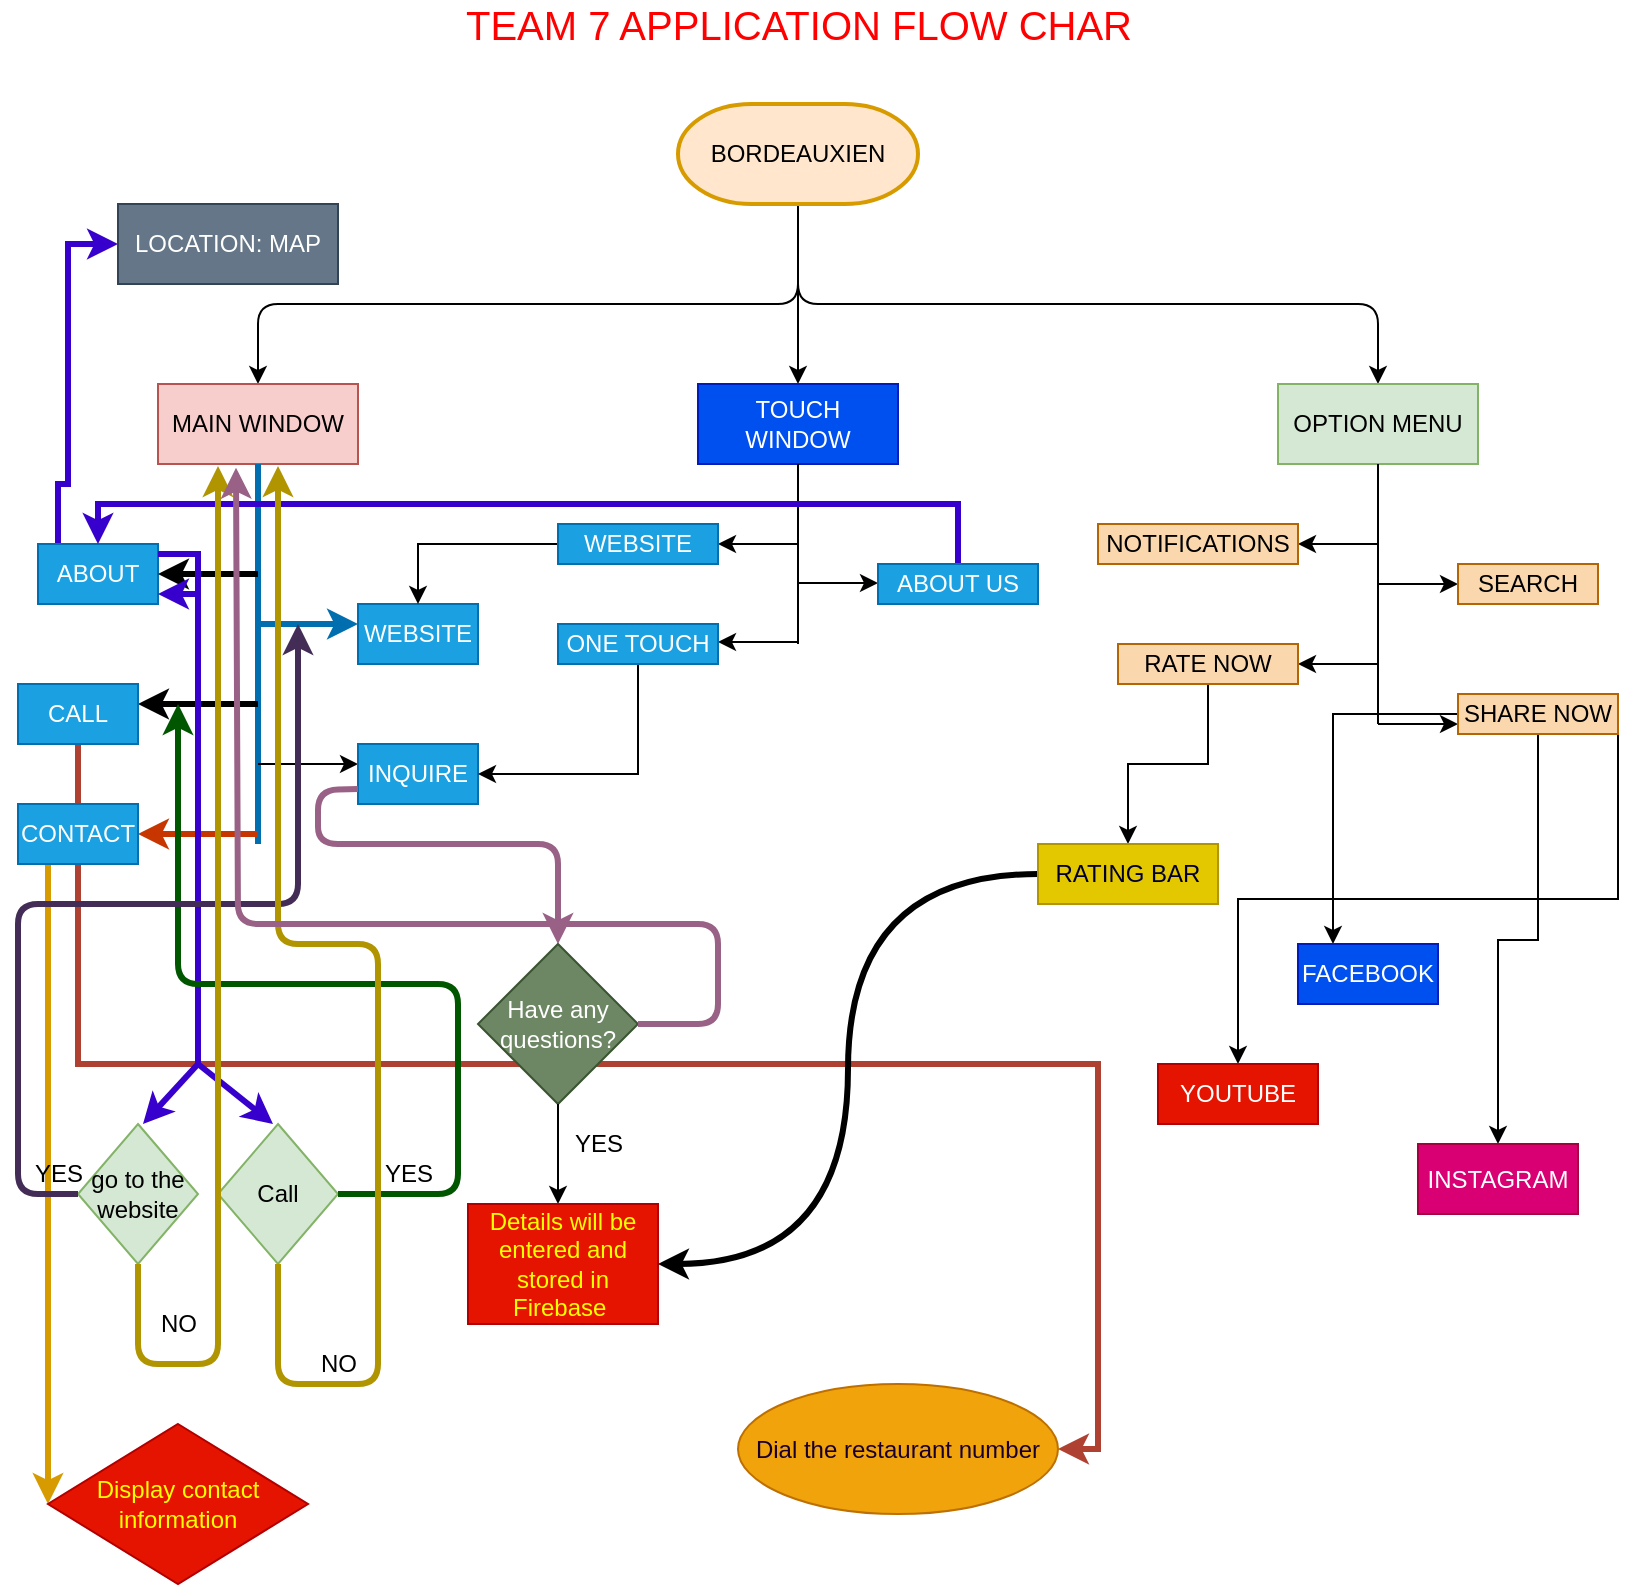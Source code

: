 <mxfile version="14.4.3" type="device"><diagram id="C5RBs43oDa-KdzZeNtuy" name="Page-1"><mxGraphModel dx="1730" dy="818" grid="1" gridSize="10" guides="1" tooltips="1" connect="1" arrows="1" fold="1" page="1" pageScale="1" pageWidth="827" pageHeight="1169" background="none" math="0" shadow="0"><root><mxCell id="WIyWlLk6GJQsqaUBKTNV-0"/><mxCell id="WIyWlLk6GJQsqaUBKTNV-1" parent="WIyWlLk6GJQsqaUBKTNV-0"/><mxCell id="U7KTN5ukIfTyBwV-l-wE-2" value="" style="endArrow=classic;html=1;exitX=0.5;exitY=1;exitDx=0;exitDy=0;entryX=0.5;entryY=0;entryDx=0;entryDy=0;" parent="WIyWlLk6GJQsqaUBKTNV-1" target="U7KTN5ukIfTyBwV-l-wE-14" edge="1"><mxGeometry width="50" height="50" relative="1" as="geometry"><mxPoint x="400" y="110" as="sourcePoint"/><mxPoint x="280" y="200" as="targetPoint"/><Array as="points"><mxPoint x="400" y="160"/><mxPoint x="130" y="160"/></Array></mxGeometry></mxCell><mxCell id="U7KTN5ukIfTyBwV-l-wE-3" value="" style="endArrow=classic;html=1;" parent="WIyWlLk6GJQsqaUBKTNV-1" edge="1"><mxGeometry width="50" height="50" relative="1" as="geometry"><mxPoint x="400" y="110" as="sourcePoint"/><mxPoint x="400" y="200" as="targetPoint"/></mxGeometry></mxCell><mxCell id="U7KTN5ukIfTyBwV-l-wE-4" value="" style="endArrow=classic;html=1;entryX=0.5;entryY=0;entryDx=0;entryDy=0;" parent="WIyWlLk6GJQsqaUBKTNV-1" target="U7KTN5ukIfTyBwV-l-wE-16" edge="1"><mxGeometry width="50" height="50" relative="1" as="geometry"><mxPoint x="400" y="110" as="sourcePoint"/><mxPoint x="520" y="200" as="targetPoint"/><Array as="points"><mxPoint x="400" y="160"/><mxPoint x="690" y="160"/></Array></mxGeometry></mxCell><mxCell id="U7KTN5ukIfTyBwV-l-wE-14" value="MAIN WINDOW" style="rounded=0;whiteSpace=wrap;html=1;fillColor=#f8cecc;strokeColor=#b85450;" parent="WIyWlLk6GJQsqaUBKTNV-1" vertex="1"><mxGeometry x="80" y="200" width="100" height="40" as="geometry"/></mxCell><mxCell id="U7KTN5ukIfTyBwV-l-wE-15" value="TOUCH WINDOW" style="rounded=0;whiteSpace=wrap;html=1;fillColor=#0050ef;strokeColor=#001DBC;fontColor=#ffffff;" parent="WIyWlLk6GJQsqaUBKTNV-1" vertex="1"><mxGeometry x="350" y="200" width="100" height="40" as="geometry"/></mxCell><mxCell id="U7KTN5ukIfTyBwV-l-wE-16" value="OPTION MENU" style="rounded=0;whiteSpace=wrap;html=1;fillColor=#d5e8d4;strokeColor=#82b366;" parent="WIyWlLk6GJQsqaUBKTNV-1" vertex="1"><mxGeometry x="640" y="200" width="100" height="40" as="geometry"/></mxCell><mxCell id="jWKW9jA1noHoxs9tCegB-61" style="edgeStyle=orthogonalEdgeStyle;rounded=0;orthogonalLoop=1;jettySize=auto;html=1;exitX=0;exitY=0.5;exitDx=0;exitDy=0;strokeColor=#3700CC;strokeWidth=3;entryX=0;entryY=0.5;entryDx=0;entryDy=0;" edge="1" parent="WIyWlLk6GJQsqaUBKTNV-1" source="U7KTN5ukIfTyBwV-l-wE-23" target="jWKW9jA1noHoxs9tCegB-63"><mxGeometry relative="1" as="geometry"><mxPoint x="-60" y="250" as="targetPoint"/><Array as="points"><mxPoint x="30" y="295"/><mxPoint x="30" y="250"/><mxPoint x="35" y="250"/></Array></mxGeometry></mxCell><mxCell id="U7KTN5ukIfTyBwV-l-wE-23" value="ABOUT" style="rounded=0;whiteSpace=wrap;html=1;fillColor=#1ba1e2;strokeColor=#006EAF;fontColor=#ffffff;" parent="WIyWlLk6GJQsqaUBKTNV-1" vertex="1"><mxGeometry x="20" y="280" width="60" height="30" as="geometry"/></mxCell><mxCell id="U7KTN5ukIfTyBwV-l-wE-25" value="" style="endArrow=none;html=1;entryX=0.5;entryY=1;entryDx=0;entryDy=0;fillColor=#1ba1e2;strokeColor=#006EAF;strokeWidth=3;" parent="WIyWlLk6GJQsqaUBKTNV-1" target="U7KTN5ukIfTyBwV-l-wE-14" edge="1"><mxGeometry width="50" height="50" relative="1" as="geometry"><mxPoint x="130" y="430" as="sourcePoint"/><mxPoint x="440" y="290" as="targetPoint"/></mxGeometry></mxCell><mxCell id="U7KTN5ukIfTyBwV-l-wE-26" value="" style="endArrow=classic;html=1;entryX=1;entryY=0.5;entryDx=0;entryDy=0;strokeWidth=3;" parent="WIyWlLk6GJQsqaUBKTNV-1" target="U7KTN5ukIfTyBwV-l-wE-23" edge="1"><mxGeometry width="50" height="50" relative="1" as="geometry"><mxPoint x="130" y="295" as="sourcePoint"/><mxPoint x="440" y="290" as="targetPoint"/></mxGeometry></mxCell><mxCell id="U7KTN5ukIfTyBwV-l-wE-27" value="" style="endArrow=classic;html=1;fillColor=#1ba1e2;strokeColor=#006EAF;strokeWidth=3;" parent="WIyWlLk6GJQsqaUBKTNV-1" edge="1"><mxGeometry width="50" height="50" relative="1" as="geometry"><mxPoint x="130" y="320" as="sourcePoint"/><mxPoint x="180" y="320" as="targetPoint"/></mxGeometry></mxCell><mxCell id="U7KTN5ukIfTyBwV-l-wE-28" value="WEBSITE" style="rounded=0;whiteSpace=wrap;html=1;fillColor=#1ba1e2;strokeColor=#006EAF;fontColor=#ffffff;" parent="WIyWlLk6GJQsqaUBKTNV-1" vertex="1"><mxGeometry x="180" y="310" width="60" height="30" as="geometry"/></mxCell><mxCell id="U7KTN5ukIfTyBwV-l-wE-29" value="" style="endArrow=classic;html=1;entryX=1;entryY=0.333;entryDx=0;entryDy=0;entryPerimeter=0;strokeWidth=3;" parent="WIyWlLk6GJQsqaUBKTNV-1" target="U7KTN5ukIfTyBwV-l-wE-30" edge="1"><mxGeometry width="50" height="50" relative="1" as="geometry"><mxPoint x="130" y="360" as="sourcePoint"/><mxPoint x="80" y="360" as="targetPoint"/></mxGeometry></mxCell><mxCell id="jWKW9jA1noHoxs9tCegB-21" style="edgeStyle=orthogonalEdgeStyle;rounded=0;orthogonalLoop=1;jettySize=auto;html=1;exitX=0;exitY=0.5;exitDx=0;exitDy=0;entryX=1;entryY=0.5;entryDx=0;entryDy=0;strokeWidth=3;fillColor=#fad9d5;strokeColor=#ae4132;" edge="1" parent="WIyWlLk6GJQsqaUBKTNV-1" source="U7KTN5ukIfTyBwV-l-wE-30" target="jWKW9jA1noHoxs9tCegB-20"><mxGeometry relative="1" as="geometry"><Array as="points"><mxPoint x="40" y="365"/><mxPoint x="40" y="540"/><mxPoint x="550" y="540"/><mxPoint x="550" y="733"/></Array></mxGeometry></mxCell><mxCell id="U7KTN5ukIfTyBwV-l-wE-30" value="CALL" style="rounded=0;whiteSpace=wrap;html=1;fillColor=#1ba1e2;strokeColor=#006EAF;fontColor=#ffffff;" parent="WIyWlLk6GJQsqaUBKTNV-1" vertex="1"><mxGeometry x="10" y="350" width="60" height="30" as="geometry"/></mxCell><mxCell id="U7KTN5ukIfTyBwV-l-wE-31" value="" style="endArrow=classic;html=1;" parent="WIyWlLk6GJQsqaUBKTNV-1" edge="1"><mxGeometry width="50" height="50" relative="1" as="geometry"><mxPoint x="130" y="390" as="sourcePoint"/><mxPoint x="180" y="390" as="targetPoint"/></mxGeometry></mxCell><mxCell id="U7KTN5ukIfTyBwV-l-wE-32" value="INQUIRE" style="rounded=0;whiteSpace=wrap;html=1;fillColor=#1ba1e2;strokeColor=#006EAF;fontColor=#ffffff;" parent="WIyWlLk6GJQsqaUBKTNV-1" vertex="1"><mxGeometry x="180" y="380" width="60" height="30" as="geometry"/></mxCell><mxCell id="U7KTN5ukIfTyBwV-l-wE-33" value="" style="endArrow=classic;html=1;entryX=1;entryY=0.5;entryDx=0;entryDy=0;fillColor=#fa6800;strokeColor=#C73500;strokeWidth=3;" parent="WIyWlLk6GJQsqaUBKTNV-1" target="U7KTN5ukIfTyBwV-l-wE-34" edge="1"><mxGeometry width="50" height="50" relative="1" as="geometry"><mxPoint x="130" y="425" as="sourcePoint"/><mxPoint x="70" y="418" as="targetPoint"/></mxGeometry></mxCell><mxCell id="jWKW9jA1noHoxs9tCegB-16" style="edgeStyle=orthogonalEdgeStyle;rounded=0;orthogonalLoop=1;jettySize=auto;html=1;exitX=0.25;exitY=1;exitDx=0;exitDy=0;gradientColor=#ffa500;fillColor=#ffcd28;strokeColor=#d79b00;strokeWidth=3;" edge="1" parent="WIyWlLk6GJQsqaUBKTNV-1" source="U7KTN5ukIfTyBwV-l-wE-34"><mxGeometry relative="1" as="geometry"><mxPoint x="25" y="760" as="targetPoint"/></mxGeometry></mxCell><mxCell id="U7KTN5ukIfTyBwV-l-wE-34" value="CONTACT" style="rounded=0;whiteSpace=wrap;html=1;fillColor=#1ba1e2;strokeColor=#006EAF;fontColor=#ffffff;" parent="WIyWlLk6GJQsqaUBKTNV-1" vertex="1"><mxGeometry x="10" y="410" width="60" height="30" as="geometry"/></mxCell><mxCell id="U7KTN5ukIfTyBwV-l-wE-38" value="BORDEAUXIEN" style="strokeWidth=2;html=1;shape=mxgraph.flowchart.terminator;whiteSpace=wrap;fillColor=#ffe6cc;strokeColor=#d79b00;" parent="WIyWlLk6GJQsqaUBKTNV-1" vertex="1"><mxGeometry x="340" y="60" width="120" height="50" as="geometry"/></mxCell><mxCell id="U7KTN5ukIfTyBwV-l-wE-39" value="" style="endArrow=none;html=1;entryX=0.5;entryY=1;entryDx=0;entryDy=0;" parent="WIyWlLk6GJQsqaUBKTNV-1" target="U7KTN5ukIfTyBwV-l-wE-15" edge="1"><mxGeometry width="50" height="50" relative="1" as="geometry"><mxPoint x="400" y="330" as="sourcePoint"/><mxPoint x="440" y="290" as="targetPoint"/></mxGeometry></mxCell><mxCell id="U7KTN5ukIfTyBwV-l-wE-40" value="" style="endArrow=classic;html=1;" parent="WIyWlLk6GJQsqaUBKTNV-1" edge="1"><mxGeometry width="50" height="50" relative="1" as="geometry"><mxPoint x="400" y="280" as="sourcePoint"/><mxPoint x="360" y="280" as="targetPoint"/></mxGeometry></mxCell><mxCell id="jWKW9jA1noHoxs9tCegB-4" value="" style="edgeStyle=orthogonalEdgeStyle;rounded=0;orthogonalLoop=1;jettySize=auto;html=1;" edge="1" parent="WIyWlLk6GJQsqaUBKTNV-1" source="U7KTN5ukIfTyBwV-l-wE-41" target="U7KTN5ukIfTyBwV-l-wE-28"><mxGeometry relative="1" as="geometry"/></mxCell><mxCell id="U7KTN5ukIfTyBwV-l-wE-41" value="WEBSITE" style="rounded=0;whiteSpace=wrap;html=1;fillColor=#1ba1e2;strokeColor=#006EAF;fontColor=#ffffff;" parent="WIyWlLk6GJQsqaUBKTNV-1" vertex="1"><mxGeometry x="280" y="270" width="80" height="20" as="geometry"/></mxCell><mxCell id="U7KTN5ukIfTyBwV-l-wE-42" value="" style="endArrow=classic;html=1;" parent="WIyWlLk6GJQsqaUBKTNV-1" edge="1"><mxGeometry width="50" height="50" relative="1" as="geometry"><mxPoint x="400" y="299.5" as="sourcePoint"/><mxPoint x="440" y="299.5" as="targetPoint"/><Array as="points"><mxPoint x="420" y="299.5"/></Array></mxGeometry></mxCell><mxCell id="jWKW9jA1noHoxs9tCegB-3" style="edgeStyle=orthogonalEdgeStyle;rounded=0;orthogonalLoop=1;jettySize=auto;html=1;exitX=0.5;exitY=0;exitDx=0;exitDy=0;entryX=0.5;entryY=0;entryDx=0;entryDy=0;fillColor=#6a00ff;strokeColor=#3700CC;strokeWidth=3;" edge="1" parent="WIyWlLk6GJQsqaUBKTNV-1" source="U7KTN5ukIfTyBwV-l-wE-43" target="U7KTN5ukIfTyBwV-l-wE-23"><mxGeometry relative="1" as="geometry"><mxPoint x="50" y="220" as="targetPoint"/></mxGeometry></mxCell><mxCell id="U7KTN5ukIfTyBwV-l-wE-43" value="ABOUT US" style="rounded=0;whiteSpace=wrap;html=1;fillColor=#1ba1e2;strokeColor=#006EAF;fontColor=#ffffff;" parent="WIyWlLk6GJQsqaUBKTNV-1" vertex="1"><mxGeometry x="440" y="290" width="80" height="20" as="geometry"/></mxCell><mxCell id="U7KTN5ukIfTyBwV-l-wE-44" value="" style="endArrow=classic;html=1;" parent="WIyWlLk6GJQsqaUBKTNV-1" edge="1"><mxGeometry width="50" height="50" relative="1" as="geometry"><mxPoint x="400" y="329" as="sourcePoint"/><mxPoint x="360" y="329" as="targetPoint"/></mxGeometry></mxCell><mxCell id="jWKW9jA1noHoxs9tCegB-5" style="edgeStyle=orthogonalEdgeStyle;rounded=0;orthogonalLoop=1;jettySize=auto;html=1;exitX=0.5;exitY=1;exitDx=0;exitDy=0;entryX=1;entryY=0.5;entryDx=0;entryDy=0;" edge="1" parent="WIyWlLk6GJQsqaUBKTNV-1" source="U7KTN5ukIfTyBwV-l-wE-45" target="U7KTN5ukIfTyBwV-l-wE-32"><mxGeometry relative="1" as="geometry"/></mxCell><mxCell id="U7KTN5ukIfTyBwV-l-wE-45" value="ONE TOUCH" style="rounded=0;whiteSpace=wrap;html=1;fillColor=#1ba1e2;strokeColor=#006EAF;fontColor=#ffffff;" parent="WIyWlLk6GJQsqaUBKTNV-1" vertex="1"><mxGeometry x="280" y="320" width="80" height="20" as="geometry"/></mxCell><mxCell id="U7KTN5ukIfTyBwV-l-wE-46" value="" style="endArrow=none;html=1;entryX=0.5;entryY=1;entryDx=0;entryDy=0;" parent="WIyWlLk6GJQsqaUBKTNV-1" target="U7KTN5ukIfTyBwV-l-wE-16" edge="1"><mxGeometry width="50" height="50" relative="1" as="geometry"><mxPoint x="690" y="370" as="sourcePoint"/><mxPoint x="710" y="240" as="targetPoint"/></mxGeometry></mxCell><mxCell id="U7KTN5ukIfTyBwV-l-wE-47" value="" style="endArrow=classic;html=1;" parent="WIyWlLk6GJQsqaUBKTNV-1" edge="1"><mxGeometry width="50" height="50" relative="1" as="geometry"><mxPoint x="690" y="280" as="sourcePoint"/><mxPoint x="650" y="280" as="targetPoint"/></mxGeometry></mxCell><mxCell id="U7KTN5ukIfTyBwV-l-wE-48" value="NOTIFICATIONS" style="rounded=0;whiteSpace=wrap;html=1;fillColor=#fad7ac;strokeColor=#b46504;" parent="WIyWlLk6GJQsqaUBKTNV-1" vertex="1"><mxGeometry x="550" y="270" width="100" height="20" as="geometry"/></mxCell><mxCell id="U7KTN5ukIfTyBwV-l-wE-49" value="" style="endArrow=classic;html=1;" parent="WIyWlLk6GJQsqaUBKTNV-1" edge="1"><mxGeometry width="50" height="50" relative="1" as="geometry"><mxPoint x="690" y="300" as="sourcePoint"/><mxPoint x="730" y="300" as="targetPoint"/><Array as="points"/></mxGeometry></mxCell><mxCell id="U7KTN5ukIfTyBwV-l-wE-50" value="SEARCH" style="rounded=0;whiteSpace=wrap;html=1;fillColor=#fad7ac;strokeColor=#b46504;" parent="WIyWlLk6GJQsqaUBKTNV-1" vertex="1"><mxGeometry x="730" y="290" width="70" height="20" as="geometry"/></mxCell><mxCell id="U7KTN5ukIfTyBwV-l-wE-51" value="" style="endArrow=classic;html=1;entryX=0;entryY=0.75;entryDx=0;entryDy=0;" parent="WIyWlLk6GJQsqaUBKTNV-1" target="U7KTN5ukIfTyBwV-l-wE-54" edge="1"><mxGeometry width="50" height="50" relative="1" as="geometry"><mxPoint x="690" y="370" as="sourcePoint"/><mxPoint x="730" y="340" as="targetPoint"/><Array as="points"/></mxGeometry></mxCell><mxCell id="U7KTN5ukIfTyBwV-l-wE-52" value="" style="endArrow=classic;html=1;" parent="WIyWlLk6GJQsqaUBKTNV-1" edge="1"><mxGeometry width="50" height="50" relative="1" as="geometry"><mxPoint x="690" y="340" as="sourcePoint"/><mxPoint x="650" y="340" as="targetPoint"/></mxGeometry></mxCell><mxCell id="jWKW9jA1noHoxs9tCegB-8" style="edgeStyle=orthogonalEdgeStyle;rounded=0;orthogonalLoop=1;jettySize=auto;html=1;exitX=0.5;exitY=1;exitDx=0;exitDy=0;entryX=0.5;entryY=0;entryDx=0;entryDy=0;" edge="1" parent="WIyWlLk6GJQsqaUBKTNV-1" source="U7KTN5ukIfTyBwV-l-wE-53" target="jWKW9jA1noHoxs9tCegB-6"><mxGeometry relative="1" as="geometry"/></mxCell><mxCell id="U7KTN5ukIfTyBwV-l-wE-53" value="RATE NOW" style="rounded=0;whiteSpace=wrap;html=1;fillColor=#fad7ac;strokeColor=#b46504;" parent="WIyWlLk6GJQsqaUBKTNV-1" vertex="1"><mxGeometry x="560" y="330" width="90" height="20" as="geometry"/></mxCell><mxCell id="jWKW9jA1noHoxs9tCegB-12" style="edgeStyle=orthogonalEdgeStyle;rounded=0;orthogonalLoop=1;jettySize=auto;html=1;exitX=0.5;exitY=1;exitDx=0;exitDy=0;entryX=0.5;entryY=0;entryDx=0;entryDy=0;" edge="1" parent="WIyWlLk6GJQsqaUBKTNV-1" source="U7KTN5ukIfTyBwV-l-wE-54" target="jWKW9jA1noHoxs9tCegB-10"><mxGeometry relative="1" as="geometry"><Array as="points"><mxPoint x="770" y="478"/><mxPoint x="750" y="478"/></Array></mxGeometry></mxCell><mxCell id="jWKW9jA1noHoxs9tCegB-13" style="edgeStyle=orthogonalEdgeStyle;rounded=0;orthogonalLoop=1;jettySize=auto;html=1;entryX=0.25;entryY=0;entryDx=0;entryDy=0;" edge="1" parent="WIyWlLk6GJQsqaUBKTNV-1" source="U7KTN5ukIfTyBwV-l-wE-54" target="jWKW9jA1noHoxs9tCegB-9"><mxGeometry relative="1" as="geometry"/></mxCell><mxCell id="jWKW9jA1noHoxs9tCegB-14" style="edgeStyle=orthogonalEdgeStyle;rounded=0;orthogonalLoop=1;jettySize=auto;html=1;exitX=1;exitY=1;exitDx=0;exitDy=0;" edge="1" parent="WIyWlLk6GJQsqaUBKTNV-1" source="U7KTN5ukIfTyBwV-l-wE-54" target="jWKW9jA1noHoxs9tCegB-11"><mxGeometry relative="1" as="geometry"/></mxCell><mxCell id="U7KTN5ukIfTyBwV-l-wE-54" value="SHARE NOW" style="rounded=0;whiteSpace=wrap;html=1;fillColor=#fad7ac;strokeColor=#b46504;" parent="WIyWlLk6GJQsqaUBKTNV-1" vertex="1"><mxGeometry x="730" y="355" width="80" height="20" as="geometry"/></mxCell><mxCell id="U7KTN5ukIfTyBwV-l-wE-60" value="" style="endArrow=none;html=1;fillColor=#6a00ff;strokeColor=#3700CC;strokeWidth=3;" parent="WIyWlLk6GJQsqaUBKTNV-1" edge="1"><mxGeometry width="50" height="50" relative="1" as="geometry"><mxPoint x="100" y="290" as="sourcePoint"/><mxPoint x="100" y="540" as="targetPoint"/></mxGeometry></mxCell><mxCell id="U7KTN5ukIfTyBwV-l-wE-61" value="" style="endArrow=classic;html=1;entryX=0.75;entryY=0;entryDx=0;entryDy=0;strokeWidth=3;fillColor=#6a00ff;strokeColor=#3700CC;" parent="WIyWlLk6GJQsqaUBKTNV-1" edge="1"><mxGeometry width="50" height="50" relative="1" as="geometry"><mxPoint x="100" y="540" as="sourcePoint"/><mxPoint x="72.5" y="570" as="targetPoint"/></mxGeometry></mxCell><mxCell id="U7KTN5ukIfTyBwV-l-wE-62" value="" style="endArrow=classic;html=1;entryX=0.25;entryY=0;entryDx=0;entryDy=0;strokeWidth=3;fillColor=#6a00ff;strokeColor=#3700CC;" parent="WIyWlLk6GJQsqaUBKTNV-1" edge="1"><mxGeometry width="50" height="50" relative="1" as="geometry"><mxPoint x="100" y="540" as="sourcePoint"/><mxPoint x="137.5" y="570" as="targetPoint"/></mxGeometry></mxCell><mxCell id="U7KTN5ukIfTyBwV-l-wE-65" value="go to the website" style="rhombus;whiteSpace=wrap;html=1;fillColor=#d5e8d4;strokeColor=#82b366;" parent="WIyWlLk6GJQsqaUBKTNV-1" vertex="1"><mxGeometry x="40" y="570" width="60" height="70" as="geometry"/></mxCell><mxCell id="U7KTN5ukIfTyBwV-l-wE-66" value="Call" style="rhombus;whiteSpace=wrap;html=1;fillColor=#d5e8d4;strokeColor=#82b366;" parent="WIyWlLk6GJQsqaUBKTNV-1" vertex="1"><mxGeometry x="110" y="570" width="60" height="70" as="geometry"/></mxCell><mxCell id="U7KTN5ukIfTyBwV-l-wE-68" value="" style="endArrow=classic;html=1;exitX=1;exitY=0.5;exitDx=0;exitDy=0;fillColor=#008a00;strokeColor=#005700;strokeWidth=3;" parent="WIyWlLk6GJQsqaUBKTNV-1" source="U7KTN5ukIfTyBwV-l-wE-66" edge="1"><mxGeometry width="50" height="50" relative="1" as="geometry"><mxPoint x="210" y="640" as="sourcePoint"/><mxPoint x="90" y="360" as="targetPoint"/><Array as="points"><mxPoint x="230" y="605"/><mxPoint x="230" y="500"/><mxPoint x="90" y="500"/></Array></mxGeometry></mxCell><mxCell id="U7KTN5ukIfTyBwV-l-wE-70" value="" style="endArrow=classic;html=1;exitX=0;exitY=0.5;exitDx=0;exitDy=0;strokeWidth=3;fillColor=#76608a;strokeColor=#432D57;" parent="WIyWlLk6GJQsqaUBKTNV-1" source="U7KTN5ukIfTyBwV-l-wE-65" edge="1"><mxGeometry width="50" height="50" relative="1" as="geometry"><mxPoint x="290" y="600" as="sourcePoint"/><mxPoint x="150" y="320" as="targetPoint"/><Array as="points"><mxPoint x="10" y="605"/><mxPoint x="10" y="460"/><mxPoint x="150" y="460"/></Array></mxGeometry></mxCell><mxCell id="U7KTN5ukIfTyBwV-l-wE-71" value="YES" style="text;html=1;align=center;verticalAlign=middle;resizable=0;points=[];autosize=1;" parent="WIyWlLk6GJQsqaUBKTNV-1" vertex="1"><mxGeometry x="185" y="585" width="40" height="20" as="geometry"/></mxCell><mxCell id="U7KTN5ukIfTyBwV-l-wE-72" value="YES" style="text;html=1;align=center;verticalAlign=middle;resizable=0;points=[];autosize=1;" parent="WIyWlLk6GJQsqaUBKTNV-1" vertex="1"><mxGeometry x="10" y="585" width="40" height="20" as="geometry"/></mxCell><mxCell id="U7KTN5ukIfTyBwV-l-wE-73" value="" style="endArrow=classic;html=1;fillColor=#e3c800;strokeColor=#B09500;strokeWidth=3;" parent="WIyWlLk6GJQsqaUBKTNV-1" edge="1"><mxGeometry width="50" height="50" relative="1" as="geometry"><mxPoint x="70" y="640" as="sourcePoint"/><mxPoint x="110" y="241" as="targetPoint"/><Array as="points"><mxPoint x="70" y="690"/><mxPoint x="110" y="690"/></Array></mxGeometry></mxCell><mxCell id="U7KTN5ukIfTyBwV-l-wE-74" value="" style="endArrow=classic;html=1;exitX=0;exitY=0.75;exitDx=0;exitDy=0;strokeWidth=3;gradientColor=#d5739d;fillColor=#e6d0de;strokeColor=#996185;" parent="WIyWlLk6GJQsqaUBKTNV-1" source="U7KTN5ukIfTyBwV-l-wE-32" target="U7KTN5ukIfTyBwV-l-wE-80" edge="1"><mxGeometry width="50" height="50" relative="1" as="geometry"><mxPoint x="180" y="420" as="sourcePoint"/><mxPoint x="270" y="480" as="targetPoint"/><Array as="points"><mxPoint x="160" y="403"/><mxPoint x="160" y="430"/><mxPoint x="280" y="430"/></Array></mxGeometry></mxCell><mxCell id="U7KTN5ukIfTyBwV-l-wE-75" value="NO" style="text;html=1;align=center;verticalAlign=middle;resizable=0;points=[];autosize=1;" parent="WIyWlLk6GJQsqaUBKTNV-1" vertex="1"><mxGeometry x="75" y="660" width="30" height="20" as="geometry"/></mxCell><mxCell id="U7KTN5ukIfTyBwV-l-wE-76" value="" style="endArrow=classic;html=1;exitX=0.5;exitY=1;exitDx=0;exitDy=0;strokeWidth=3;fillColor=#e3c800;strokeColor=#B09500;" parent="WIyWlLk6GJQsqaUBKTNV-1" source="U7KTN5ukIfTyBwV-l-wE-66" edge="1"><mxGeometry width="50" height="50" relative="1" as="geometry"><mxPoint x="359" y="440" as="sourcePoint"/><mxPoint x="140" y="241" as="targetPoint"/><Array as="points"><mxPoint x="140" y="700"/><mxPoint x="190" y="700"/><mxPoint x="190" y="600"/><mxPoint x="190" y="480"/><mxPoint x="140" y="480"/></Array></mxGeometry></mxCell><mxCell id="U7KTN5ukIfTyBwV-l-wE-78" value="NO" style="text;html=1;align=center;verticalAlign=middle;resizable=0;points=[];autosize=1;" parent="WIyWlLk6GJQsqaUBKTNV-1" vertex="1"><mxGeometry x="155" y="680" width="30" height="20" as="geometry"/></mxCell><mxCell id="U7KTN5ukIfTyBwV-l-wE-80" value="Have any questions?" style="rhombus;whiteSpace=wrap;html=1;fillColor=#6d8764;strokeColor=#3A5431;fontColor=#ffffff;" parent="WIyWlLk6GJQsqaUBKTNV-1" vertex="1"><mxGeometry x="240" y="480" width="80" height="80" as="geometry"/></mxCell><mxCell id="U7KTN5ukIfTyBwV-l-wE-81" value="" style="endArrow=classic;html=1;exitX=0.5;exitY=1;exitDx=0;exitDy=0;" parent="WIyWlLk6GJQsqaUBKTNV-1" source="U7KTN5ukIfTyBwV-l-wE-80" edge="1"><mxGeometry width="50" height="50" relative="1" as="geometry"><mxPoint x="280" y="640" as="sourcePoint"/><mxPoint x="280" y="610" as="targetPoint"/></mxGeometry></mxCell><mxCell id="U7KTN5ukIfTyBwV-l-wE-82" value="YES" style="text;html=1;align=center;verticalAlign=middle;resizable=0;points=[];autosize=1;" parent="WIyWlLk6GJQsqaUBKTNV-1" vertex="1"><mxGeometry x="280" y="570" width="40" height="20" as="geometry"/></mxCell><mxCell id="U7KTN5ukIfTyBwV-l-wE-83" value="&lt;font color=&quot;#ffff00&quot;&gt;Details will be entered and stored in Firebase&amp;nbsp;&lt;/font&gt;" style="rounded=0;whiteSpace=wrap;html=1;fillColor=#e51400;strokeColor=#B20000;fontColor=#ffffff;" parent="WIyWlLk6GJQsqaUBKTNV-1" vertex="1"><mxGeometry x="235" y="610" width="95" height="60" as="geometry"/></mxCell><mxCell id="U7KTN5ukIfTyBwV-l-wE-86" value="" style="endArrow=classic;html=1;exitX=1;exitY=0.5;exitDx=0;exitDy=0;entryX=0.39;entryY=1.047;entryDx=0;entryDy=0;entryPerimeter=0;strokeWidth=3;gradientColor=#d5739d;fillColor=#e6d0de;strokeColor=#996185;" parent="WIyWlLk6GJQsqaUBKTNV-1" source="U7KTN5ukIfTyBwV-l-wE-80" target="U7KTN5ukIfTyBwV-l-wE-14" edge="1"><mxGeometry width="50" height="50" relative="1" as="geometry"><mxPoint x="540" y="470" as="sourcePoint"/><mxPoint x="120" y="420" as="targetPoint"/><Array as="points"><mxPoint x="360" y="520"/><mxPoint x="360" y="470"/><mxPoint x="120" y="470"/></Array></mxGeometry></mxCell><mxCell id="jWKW9jA1noHoxs9tCegB-2" style="edgeStyle=orthogonalEdgeStyle;rounded=0;orthogonalLoop=1;jettySize=auto;html=1;fillColor=#6a00ff;strokeColor=#3700CC;strokeWidth=3;" edge="1" parent="WIyWlLk6GJQsqaUBKTNV-1" source="U7KTN5ukIfTyBwV-l-wE-23" target="U7KTN5ukIfTyBwV-l-wE-23"><mxGeometry relative="1" as="geometry"/></mxCell><mxCell id="jWKW9jA1noHoxs9tCegB-7" style="edgeStyle=orthogonalEdgeStyle;rounded=0;orthogonalLoop=1;jettySize=auto;html=1;entryX=1;entryY=0.5;entryDx=0;entryDy=0;strokeWidth=3;curved=1;" edge="1" parent="WIyWlLk6GJQsqaUBKTNV-1" source="jWKW9jA1noHoxs9tCegB-6" target="U7KTN5ukIfTyBwV-l-wE-83"><mxGeometry relative="1" as="geometry"/></mxCell><mxCell id="jWKW9jA1noHoxs9tCegB-6" value="&lt;font color=&quot;#000033&quot;&gt;RATING BAR&lt;/font&gt;" style="rounded=0;whiteSpace=wrap;html=1;fillColor=#e3c800;strokeColor=#B09500;fontColor=#ffffff;" vertex="1" parent="WIyWlLk6GJQsqaUBKTNV-1"><mxGeometry x="520" y="430" width="90" height="30" as="geometry"/></mxCell><mxCell id="jWKW9jA1noHoxs9tCegB-9" value="FACEBOOK" style="rounded=0;whiteSpace=wrap;html=1;fillColor=#0050ef;strokeColor=#001DBC;fontColor=#ffffff;" vertex="1" parent="WIyWlLk6GJQsqaUBKTNV-1"><mxGeometry x="650" y="480" width="70" height="30" as="geometry"/></mxCell><mxCell id="jWKW9jA1noHoxs9tCegB-10" value="INSTAGRAM" style="rounded=0;whiteSpace=wrap;html=1;fillColor=#d80073;strokeColor=#A50040;fontColor=#ffffff;" vertex="1" parent="WIyWlLk6GJQsqaUBKTNV-1"><mxGeometry x="710" y="580" width="80" height="35" as="geometry"/></mxCell><mxCell id="jWKW9jA1noHoxs9tCegB-11" value="YOUTUBE" style="rounded=0;whiteSpace=wrap;html=1;fillColor=#e51400;strokeColor=#B20000;fontColor=#ffffff;" vertex="1" parent="WIyWlLk6GJQsqaUBKTNV-1"><mxGeometry x="580" y="540" width="80" height="30" as="geometry"/></mxCell><mxCell id="jWKW9jA1noHoxs9tCegB-15" value="&lt;font color=&quot;#ffff00&quot;&gt;Display contact information&lt;/font&gt;" style="rhombus;whiteSpace=wrap;html=1;fillColor=#e51400;strokeColor=#B20000;fontColor=#ffffff;" vertex="1" parent="WIyWlLk6GJQsqaUBKTNV-1"><mxGeometry x="25" y="720" width="130" height="80" as="geometry"/></mxCell><mxCell id="jWKW9jA1noHoxs9tCegB-20" value="&lt;font color=&quot;#190033&quot;&gt;Dial the restaurant number&lt;/font&gt;" style="ellipse;whiteSpace=wrap;html=1;fillColor=#f0a30a;strokeColor=#BD7000;fontColor=#ffffff;" vertex="1" parent="WIyWlLk6GJQsqaUBKTNV-1"><mxGeometry x="370" y="700" width="160" height="65" as="geometry"/></mxCell><mxCell id="jWKW9jA1noHoxs9tCegB-63" value="LOCATION: MAP" style="rounded=0;whiteSpace=wrap;html=1;fillColor=#647687;strokeColor=#314354;fontColor=#ffffff;" vertex="1" parent="WIyWlLk6GJQsqaUBKTNV-1"><mxGeometry x="60" y="110" width="110" height="40" as="geometry"/></mxCell><mxCell id="jWKW9jA1noHoxs9tCegB-65" value="&lt;font style=&quot;font-size: 20px&quot; color=&quot;#ff0000&quot;&gt;TEAM 7 APPLICATION FLOW CHAR&lt;/font&gt;" style="text;html=1;align=center;verticalAlign=middle;resizable=0;points=[];autosize=1;" vertex="1" parent="WIyWlLk6GJQsqaUBKTNV-1"><mxGeometry x="225" y="10" width="350" height="20" as="geometry"/></mxCell></root></mxGraphModel></diagram></mxfile>